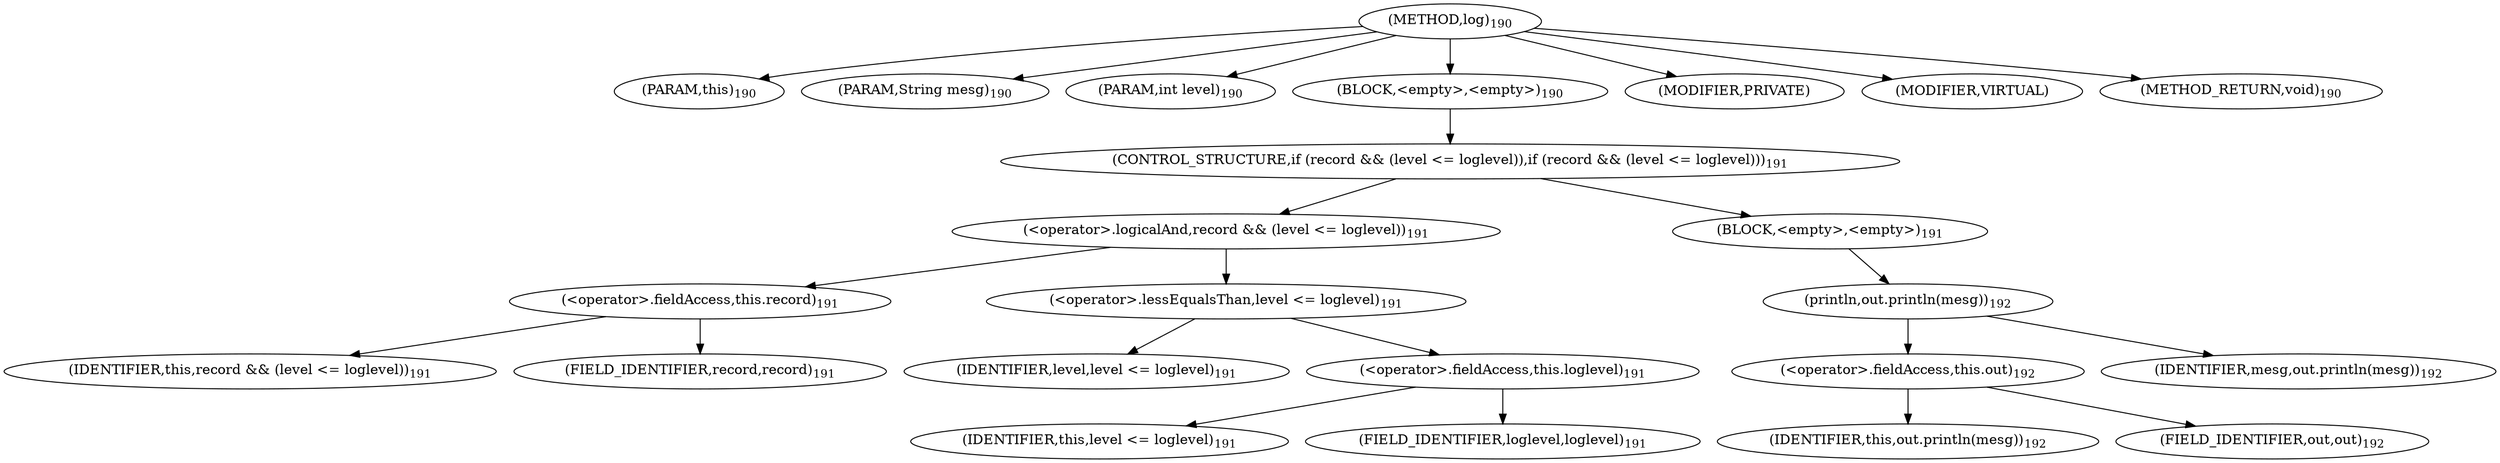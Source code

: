 digraph "log" {  
"360" [label = <(METHOD,log)<SUB>190</SUB>> ]
"361" [label = <(PARAM,this)<SUB>190</SUB>> ]
"362" [label = <(PARAM,String mesg)<SUB>190</SUB>> ]
"363" [label = <(PARAM,int level)<SUB>190</SUB>> ]
"364" [label = <(BLOCK,&lt;empty&gt;,&lt;empty&gt;)<SUB>190</SUB>> ]
"365" [label = <(CONTROL_STRUCTURE,if (record &amp;&amp; (level &lt;= loglevel)),if (record &amp;&amp; (level &lt;= loglevel)))<SUB>191</SUB>> ]
"366" [label = <(&lt;operator&gt;.logicalAnd,record &amp;&amp; (level &lt;= loglevel))<SUB>191</SUB>> ]
"367" [label = <(&lt;operator&gt;.fieldAccess,this.record)<SUB>191</SUB>> ]
"368" [label = <(IDENTIFIER,this,record &amp;&amp; (level &lt;= loglevel))<SUB>191</SUB>> ]
"369" [label = <(FIELD_IDENTIFIER,record,record)<SUB>191</SUB>> ]
"370" [label = <(&lt;operator&gt;.lessEqualsThan,level &lt;= loglevel)<SUB>191</SUB>> ]
"371" [label = <(IDENTIFIER,level,level &lt;= loglevel)<SUB>191</SUB>> ]
"372" [label = <(&lt;operator&gt;.fieldAccess,this.loglevel)<SUB>191</SUB>> ]
"373" [label = <(IDENTIFIER,this,level &lt;= loglevel)<SUB>191</SUB>> ]
"374" [label = <(FIELD_IDENTIFIER,loglevel,loglevel)<SUB>191</SUB>> ]
"375" [label = <(BLOCK,&lt;empty&gt;,&lt;empty&gt;)<SUB>191</SUB>> ]
"376" [label = <(println,out.println(mesg))<SUB>192</SUB>> ]
"377" [label = <(&lt;operator&gt;.fieldAccess,this.out)<SUB>192</SUB>> ]
"378" [label = <(IDENTIFIER,this,out.println(mesg))<SUB>192</SUB>> ]
"379" [label = <(FIELD_IDENTIFIER,out,out)<SUB>192</SUB>> ]
"380" [label = <(IDENTIFIER,mesg,out.println(mesg))<SUB>192</SUB>> ]
"381" [label = <(MODIFIER,PRIVATE)> ]
"382" [label = <(MODIFIER,VIRTUAL)> ]
"383" [label = <(METHOD_RETURN,void)<SUB>190</SUB>> ]
  "360" -> "361" 
  "360" -> "362" 
  "360" -> "363" 
  "360" -> "364" 
  "360" -> "381" 
  "360" -> "382" 
  "360" -> "383" 
  "364" -> "365" 
  "365" -> "366" 
  "365" -> "375" 
  "366" -> "367" 
  "366" -> "370" 
  "367" -> "368" 
  "367" -> "369" 
  "370" -> "371" 
  "370" -> "372" 
  "372" -> "373" 
  "372" -> "374" 
  "375" -> "376" 
  "376" -> "377" 
  "376" -> "380" 
  "377" -> "378" 
  "377" -> "379" 
}
